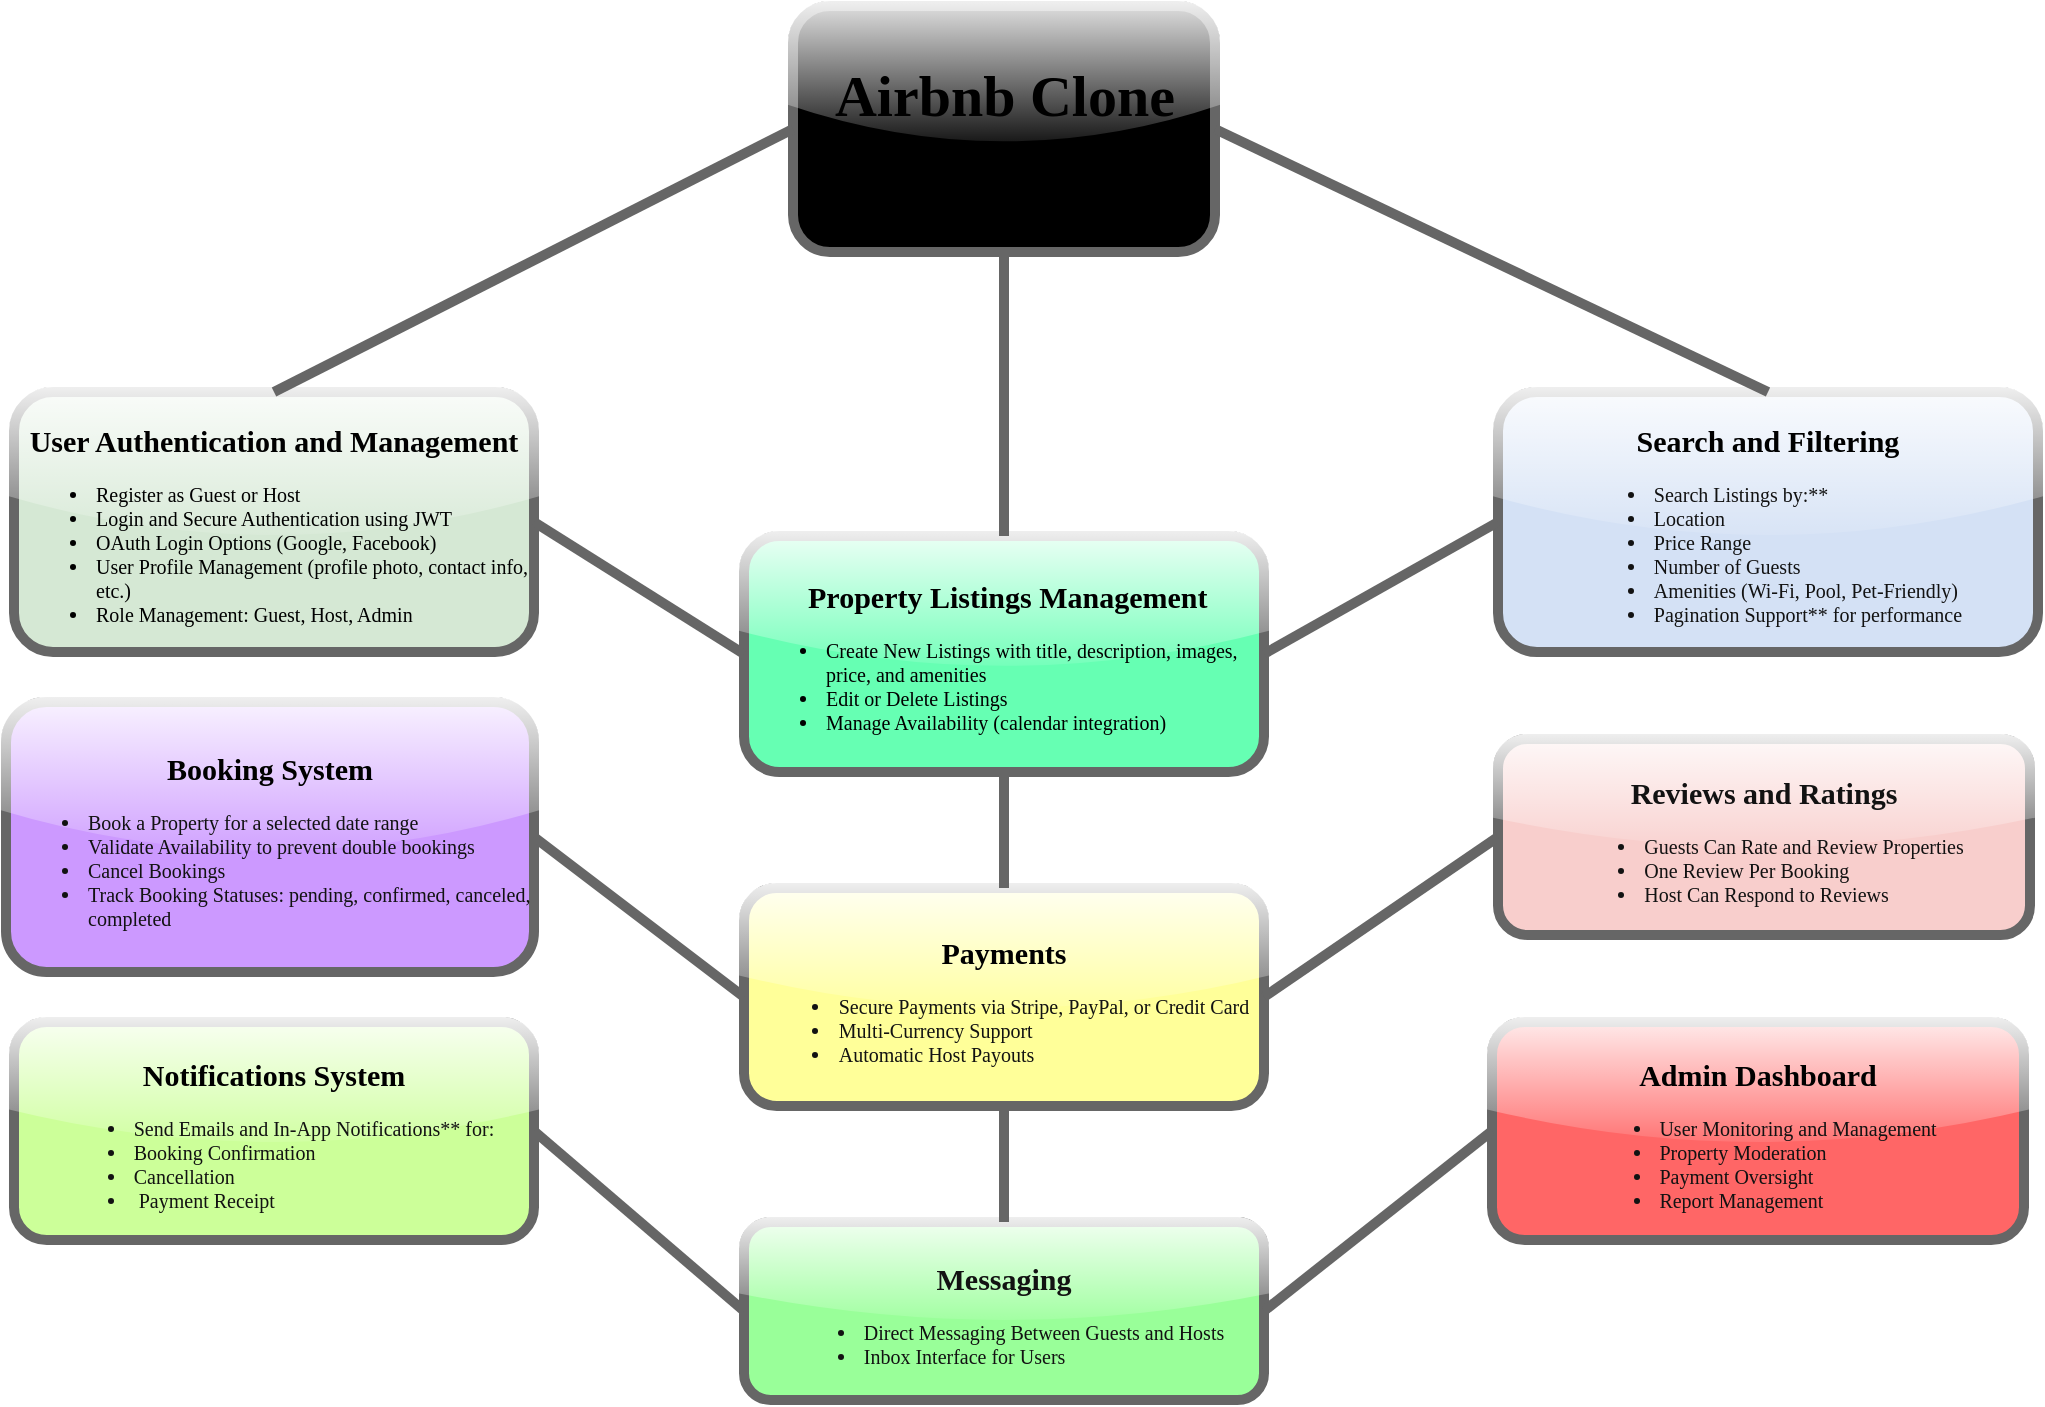 <mxfile version="27.0.9">
  <diagram id="j7REYBeZHctP9YtPF3Xa" name="Page-1">
    <mxGraphModel dx="1744" dy="1058" grid="0" gridSize="10" guides="1" tooltips="1" connect="1" arrows="1" fold="1" page="1" pageScale="1" pageWidth="1169" pageHeight="827" background="light-dark(#FFFFFF,#FFFFFF)" math="0" shadow="0">
      <root>
        <mxCell id="0" />
        <mxCell id="1" parent="0" />
        <mxCell id="2" value="&lt;h1&gt;&lt;font style=&quot;color: light-dark(rgb(0, 0, 0), rgb(0, 0, 0)); font-size: 29px;&quot;&gt;Airbnb Clone Backend&lt;/font&gt;&lt;/h1&gt;" style="rounded=1;whiteSpace=wrap;html=1;fillColor=light-dark(#FFFFFF,#F8CECC);fontColor=#333333;strokeColor=light-dark(#666666,#7EA6E0);glass=1;gradientColor=#7EA6E0;strokeWidth=5;fontFamily=Garamond;fontSize=10;" parent="1" vertex="1">
          <mxGeometry x="451.5" y="66" width="211" height="123" as="geometry" />
        </mxCell>
        <mxCell id="10" value="&lt;h2&gt;&lt;font style=&quot;color: light-dark(rgb(0, 0, 0), rgb(18, 18, 18));&quot;&gt;User Authentication and Management&lt;/font&gt;&lt;/h2&gt;&lt;div&gt;&lt;font style=&quot;color: light-dark(rgb(0, 0, 0), rgb(18, 18, 18));&quot;&gt;&lt;div&gt;&lt;ul&gt;&lt;li style=&quot;text-align: left;&quot;&gt;&lt;span style=&quot;background-color: transparent;&quot;&gt;Register as Guest or Host&lt;/span&gt;&lt;/li&gt;&lt;li style=&quot;text-align: left;&quot;&gt;&lt;span style=&quot;background-color: transparent;&quot;&gt;Login and Secure Authentication using JWT&lt;/span&gt;&lt;/li&gt;&lt;li style=&quot;text-align: left;&quot;&gt;&lt;span style=&quot;background-color: transparent;&quot;&gt;OAuth Login Options (Google, Facebook)&lt;/span&gt;&lt;/li&gt;&lt;li style=&quot;text-align: left;&quot;&gt;&lt;span style=&quot;background-color: transparent;&quot;&gt;User Profile Management (profile photo, contact info, etc.)&lt;/span&gt;&lt;/li&gt;&lt;li style=&quot;text-align: left;&quot;&gt;&lt;span style=&quot;background-color: transparent;&quot;&gt;Role Management: Guest, Host, Admin&lt;/span&gt;&lt;/li&gt;&lt;/ul&gt;&lt;/div&gt;&lt;/font&gt;&lt;/div&gt;" style="rounded=1;whiteSpace=wrap;html=1;fillColor=#D5E8D4;strokeColor=light-dark(#666666,#7EA6E0);strokeWidth=5;align=center;fontFamily=Garamond;fontColor=light-dark(#000000,#000000);glass=1;fontSize=10;" parent="1" vertex="1">
          <mxGeometry x="62" y="259" width="260" height="130" as="geometry" />
        </mxCell>
        <mxCell id="11" value="&lt;h2&gt;&lt;font style=&quot;color: light-dark(rgb(0, 0, 0), rgb(18, 18, 18));&quot;&gt;Search and Filtering&lt;/font&gt;&lt;/h2&gt;&lt;div&gt;&lt;font color=&quot;#121212&quot;&gt;&lt;div&gt;&lt;ul&gt;&lt;li style=&quot;text-align: left;&quot;&gt;Search Listings by:**&lt;/li&gt;&lt;li style=&quot;text-align: left;&quot;&gt;Location&lt;/li&gt;&lt;li style=&quot;text-align: left;&quot;&gt;Price Range&lt;/li&gt;&lt;li style=&quot;text-align: left;&quot;&gt;Number of Guests&lt;/li&gt;&lt;li style=&quot;text-align: left;&quot;&gt;Amenities (Wi-Fi, Pool, Pet-Friendly)&lt;/li&gt;&lt;li style=&quot;text-align: left;&quot;&gt;Pagination Support** for performance&lt;/li&gt;&lt;/ul&gt;&lt;/div&gt;&lt;/font&gt;&lt;/div&gt;" style="rounded=1;whiteSpace=wrap;html=1;fillColor=#D4E1F5;strokeColor=light-dark(#666666,#7EA6E0);strokeWidth=5;align=center;fontFamily=Garamond;fontColor=light-dark(#000000,#000000);glass=1;fontSize=10;" parent="1" vertex="1">
          <mxGeometry x="804" y="259" width="270" height="130" as="geometry" />
        </mxCell>
        <mxCell id="12" value="&lt;h2&gt;&lt;font style=&quot;color: light-dark(rgb(0, 0, 0), rgb(18, 18, 18));&quot;&gt;&amp;nbsp;Property Listings Management&lt;/font&gt;&lt;/h2&gt;&lt;div&gt;&lt;font style=&quot;color: light-dark(rgb(0, 0, 0), rgb(0, 0, 0));&quot;&gt;&lt;div&gt;&lt;ul&gt;&lt;li style=&quot;text-align: left;&quot;&gt;Create New Listings with title, description, images, price, and amenities&lt;/li&gt;&lt;li style=&quot;text-align: left;&quot;&gt;Edit or Delete Listings&lt;/li&gt;&lt;li style=&quot;text-align: left;&quot;&gt;Manage Availability (calendar integration)&lt;/li&gt;&lt;/ul&gt;&lt;/div&gt;&lt;/font&gt;&lt;/div&gt;" style="rounded=1;whiteSpace=wrap;html=1;fillColor=#66FFB3;strokeColor=light-dark(#666666,#7EA6E0);strokeWidth=5;align=center;fontFamily=Garamond;fontColor=light-dark(#000000,#000000);glass=1;fontSize=10;" parent="1" vertex="1">
          <mxGeometry x="427" y="331" width="260" height="118" as="geometry" />
        </mxCell>
        <mxCell id="26" value="&lt;h2&gt;&lt;font style=&quot;color: light-dark(rgb(0, 0, 0), rgb(18, 18, 18));&quot;&gt;Booking System&lt;/font&gt;&lt;/h2&gt;&lt;div&gt;&lt;font color=&quot;#121212&quot;&gt;&lt;div&gt;&lt;ul&gt;&lt;li style=&quot;text-align: left;&quot;&gt;Book a Property for a selected date range&lt;/li&gt;&lt;li style=&quot;text-align: left;&quot;&gt;Validate Availability to prevent double bookings&lt;/li&gt;&lt;li style=&quot;text-align: left;&quot;&gt;Cancel Bookings&lt;/li&gt;&lt;li style=&quot;text-align: left;&quot;&gt;Track Booking Statuses: pending, confirmed, canceled, completed&lt;/li&gt;&lt;/ul&gt;&lt;/div&gt;&lt;/font&gt;&lt;/div&gt;" style="rounded=1;whiteSpace=wrap;html=1;fillColor=#CC99FF;strokeColor=light-dark(#666666,#7EA6E0);strokeWidth=5;align=center;fontFamily=Garamond;fontColor=light-dark(#000000,#000000);glass=1;fontSize=10;" parent="1" vertex="1">
          <mxGeometry x="58" y="414" width="264" height="135" as="geometry" />
        </mxCell>
        <mxCell id="27" value="&lt;h2&gt;&lt;span style=&quot;background-color: transparent;&quot;&gt;&lt;font color=&quot;#121212&quot;&gt;Reviews and Ratings&lt;/font&gt;&lt;/span&gt;&lt;/h2&gt;&lt;div&gt;&lt;font color=&quot;#121212&quot;&gt;&lt;div&gt;&lt;ul&gt;&lt;li style=&quot;text-align: left;&quot;&gt;Guests Can Rate and Review Properties&lt;/li&gt;&lt;li style=&quot;text-align: left;&quot;&gt;One Review Per Booking&lt;/li&gt;&lt;li style=&quot;text-align: left;&quot;&gt;Host Can Respond to Reviews&lt;/li&gt;&lt;/ul&gt;&lt;/div&gt;&lt;/font&gt;&lt;/div&gt;" style="rounded=1;whiteSpace=wrap;html=1;fillColor=#F8CECC;strokeColor=light-dark(#666666,#7EA6E0);strokeWidth=5;align=center;fontFamily=Garamond;fontColor=light-dark(#000000,#000000);glass=1;shadow=0;fontSize=10;" parent="1" vertex="1">
          <mxGeometry x="804" y="432.5" width="266" height="98" as="geometry" />
        </mxCell>
        <mxCell id="28" value="&lt;h2&gt;&lt;font style=&quot;color: light-dark(rgb(0, 0, 0), rgb(18, 18, 18));&quot;&gt;Payments&lt;/font&gt;&lt;/h2&gt;&lt;div&gt;&lt;font color=&quot;#121212&quot;&gt;&lt;div&gt;&lt;ul&gt;&lt;li style=&quot;text-align: left;&quot;&gt;Secure Payments via Stripe, PayPal, or Credit Card&lt;/li&gt;&lt;li style=&quot;text-align: left;&quot;&gt;Multi-Currency Support&lt;/li&gt;&lt;li style=&quot;text-align: left;&quot;&gt;Automatic Host Payouts&lt;/li&gt;&lt;/ul&gt;&lt;/div&gt;&lt;/font&gt;&lt;/div&gt;" style="rounded=1;whiteSpace=wrap;html=1;fillColor=#FFFF99;strokeColor=light-dark(#666666,#7EA6E0);strokeWidth=5;align=center;fontFamily=Garamond;fontColor=light-dark(#000000,#000000);glass=1;fontSize=10;" parent="1" vertex="1">
          <mxGeometry x="427" y="507" width="260" height="109" as="geometry" />
        </mxCell>
        <mxCell id="32" value="&lt;h2&gt;&lt;font style=&quot;color: light-dark(rgb(0, 0, 0), rgb(18, 18, 18));&quot;&gt;Notifications System&lt;/font&gt;&lt;/h2&gt;&lt;div&gt;&lt;font color=&quot;#121212&quot;&gt;&lt;div&gt;&lt;ul&gt;&lt;li style=&quot;text-align: left;&quot;&gt;Send Emails and In-App Notifications** for:&lt;/li&gt;&lt;li style=&quot;text-align: left;&quot;&gt;Booking Confirmation&lt;/li&gt;&lt;li style=&quot;text-align: left;&quot;&gt;Cancellation&lt;/li&gt;&lt;li style=&quot;text-align: left;&quot;&gt;&amp;nbsp;Payment Receipt&lt;/li&gt;&lt;/ul&gt;&lt;/div&gt;&lt;/font&gt;&lt;/div&gt;" style="rounded=1;whiteSpace=wrap;html=1;fillColor=#CCFF99;strokeColor=light-dark(#666666,#7EA6E0);strokeWidth=5;align=center;fontFamily=Garamond;fontColor=light-dark(#000000,#000000);glass=1;fontSize=10;" parent="1" vertex="1">
          <mxGeometry x="62" y="574" width="260" height="109" as="geometry" />
        </mxCell>
        <mxCell id="33" value="&lt;h2&gt;&lt;font style=&quot;color: light-dark(rgb(0, 0, 0), rgb(18, 18, 18));&quot;&gt;Admin Dashboard&lt;/font&gt;&lt;/h2&gt;&lt;div&gt;&lt;font color=&quot;#121212&quot;&gt;&lt;div&gt;&lt;ul&gt;&lt;li style=&quot;text-align: left;&quot;&gt;User Monitoring and Management&lt;/li&gt;&lt;li style=&quot;text-align: left;&quot;&gt;Property Moderation&lt;/li&gt;&lt;li style=&quot;text-align: left;&quot;&gt;Payment Oversight&lt;/li&gt;&lt;li style=&quot;text-align: left;&quot;&gt;Report Management&lt;/li&gt;&lt;/ul&gt;&lt;/div&gt;&lt;/font&gt;&lt;/div&gt;" style="rounded=1;whiteSpace=wrap;html=1;fillColor=#FF6666;strokeColor=light-dark(#666666,#7EA6E0);strokeWidth=5;align=center;fontFamily=Garamond;fontColor=light-dark(#000000,#000000);glass=1;fontSize=10;" parent="1" vertex="1">
          <mxGeometry x="801" y="574" width="266" height="109" as="geometry" />
        </mxCell>
        <mxCell id="34" value="&lt;h2&gt;&lt;font color=&quot;#121212&quot;&gt;&lt;span&gt;Messaging&lt;/span&gt;&lt;/font&gt;&lt;/h2&gt;&lt;div&gt;&lt;font color=&quot;#121212&quot;&gt;&lt;div&gt;&lt;ul&gt;&lt;li style=&quot;text-align: left;&quot;&gt;Direct Messaging Between Guests and Hosts&lt;/li&gt;&lt;li style=&quot;text-align: left;&quot;&gt;Inbox Interface for Users&lt;/li&gt;&lt;/ul&gt;&lt;/div&gt;&lt;/font&gt;&lt;/div&gt;" style="rounded=1;whiteSpace=wrap;html=1;fillColor=#99FF99;strokeColor=light-dark(#666666,#7EA6E0);strokeWidth=5;align=center;fontFamily=Garamond;fontColor=light-dark(#000000,#000000);glass=1;fontSize=10;" parent="1" vertex="1">
          <mxGeometry x="427" y="674" width="260" height="89" as="geometry" />
        </mxCell>
        <mxCell id="j6plXj7H7f3FrBvuSdLP-36" value="" style="endArrow=none;html=1;rounded=0;entryX=0;entryY=0.5;entryDx=0;entryDy=0;exitX=1;exitY=0.5;exitDx=0;exitDy=0;strokeWidth=5;strokeColor=light-dark(#666666,#7EA6E0);fontFamily=Garamond;fontSize=10;flowAnimation=0;startArrow=none;startFill=0;" edge="1" parent="1" source="12" target="11">
          <mxGeometry width="50" height="50" relative="1" as="geometry">
            <mxPoint x="711" y="408" as="sourcePoint" />
            <mxPoint x="761" y="358" as="targetPoint" />
          </mxGeometry>
        </mxCell>
        <mxCell id="j6plXj7H7f3FrBvuSdLP-37" value="" style="endArrow=none;html=1;rounded=0;entryX=0;entryY=0.5;entryDx=0;entryDy=0;strokeWidth=5;strokeColor=light-dark(#666666,#7EA6E0);exitX=1;exitY=0.5;exitDx=0;exitDy=0;fontFamily=Garamond;fontSize=10;flowAnimation=0;startArrow=none;startFill=0;" edge="1" parent="1" source="34" target="33">
          <mxGeometry width="50" height="50" relative="1" as="geometry">
            <mxPoint x="687" y="689" as="sourcePoint" />
            <mxPoint x="804" y="623" as="targetPoint" />
          </mxGeometry>
        </mxCell>
        <mxCell id="j6plXj7H7f3FrBvuSdLP-38" value="" style="endArrow=none;html=1;rounded=0;entryX=0;entryY=0.5;entryDx=0;entryDy=0;exitX=1;exitY=0.5;exitDx=0;exitDy=0;strokeWidth=5;strokeColor=light-dark(#666666,#7EA6E0);fontFamily=Garamond;fontSize=10;flowAnimation=0;startArrow=none;startFill=0;" edge="1" parent="1" source="28" target="27">
          <mxGeometry width="50" height="50" relative="1" as="geometry">
            <mxPoint x="692" y="547" as="sourcePoint" />
            <mxPoint x="809" y="481" as="targetPoint" />
          </mxGeometry>
        </mxCell>
        <mxCell id="j6plXj7H7f3FrBvuSdLP-39" value="" style="endArrow=none;html=1;rounded=0;entryX=0;entryY=0.5;entryDx=0;entryDy=0;exitX=1;exitY=0.5;exitDx=0;exitDy=0;strokeWidth=5;strokeColor=light-dark(#666666,#7EA6E0);fontFamily=Garamond;fontSize=10;flowAnimation=0;startArrow=none;startFill=0;" edge="1" parent="1" source="10" target="12">
          <mxGeometry width="50" height="50" relative="1" as="geometry">
            <mxPoint x="334" y="349" as="sourcePoint" />
            <mxPoint x="451" y="283" as="targetPoint" />
          </mxGeometry>
        </mxCell>
        <mxCell id="j6plXj7H7f3FrBvuSdLP-40" value="" style="endArrow=none;html=1;rounded=0;exitX=1;exitY=0.5;exitDx=0;exitDy=0;strokeWidth=5;strokeColor=light-dark(#666666,#7EA6E0);entryX=0;entryY=0.5;entryDx=0;entryDy=0;fontFamily=Garamond;fontSize=10;flowAnimation=0;startArrow=none;startFill=0;" edge="1" parent="1" source="32" target="34">
          <mxGeometry width="50" height="50" relative="1" as="geometry">
            <mxPoint x="324" y="629" as="sourcePoint" />
            <mxPoint x="429" y="695" as="targetPoint" />
          </mxGeometry>
        </mxCell>
        <mxCell id="j6plXj7H7f3FrBvuSdLP-41" value="" style="endArrow=none;html=1;rounded=0;entryX=0;entryY=0.5;entryDx=0;entryDy=0;exitX=1;exitY=0.5;exitDx=0;exitDy=0;strokeWidth=5;strokeColor=light-dark(#666666,#7EA6E0);fontFamily=Garamond;fontSize=10;flowAnimation=0;startArrow=none;startFill=0;" edge="1" parent="1" source="26" target="28">
          <mxGeometry width="50" height="50" relative="1" as="geometry">
            <mxPoint x="322" y="476" as="sourcePoint" />
            <mxPoint x="427" y="542" as="targetPoint" />
          </mxGeometry>
        </mxCell>
        <mxCell id="j6plXj7H7f3FrBvuSdLP-44" value="" style="endArrow=none;html=1;rounded=0;entryX=0.5;entryY=1;entryDx=0;entryDy=0;exitX=0.5;exitY=0;exitDx=0;exitDy=0;strokeWidth=5;strokeColor=light-dark(#666666,#7EA6E0);fontFamily=Garamond;fontSize=10;flowAnimation=0;startArrow=none;startFill=0;" edge="1" parent="1" source="12" target="2">
          <mxGeometry width="50" height="50" relative="1" as="geometry">
            <mxPoint x="535" y="276" as="sourcePoint" />
            <mxPoint x="585" y="226" as="targetPoint" />
          </mxGeometry>
        </mxCell>
        <mxCell id="j6plXj7H7f3FrBvuSdLP-45" value="" style="endArrow=none;html=1;rounded=0;strokeWidth=5;strokeColor=light-dark(#666666,#7EA6E0);entryX=0;entryY=0.5;entryDx=0;entryDy=0;exitX=0.5;exitY=0;exitDx=0;exitDy=0;fontFamily=Garamond;fontSize=10;flowAnimation=0;startArrow=none;startFill=0;" edge="1" parent="1" source="10" target="2">
          <mxGeometry width="50" height="50" relative="1" as="geometry">
            <mxPoint x="290" y="220" as="sourcePoint" />
            <mxPoint x="340" y="170" as="targetPoint" />
          </mxGeometry>
        </mxCell>
        <mxCell id="j6plXj7H7f3FrBvuSdLP-46" value="" style="endArrow=none;html=1;rounded=0;exitX=1;exitY=0.5;exitDx=0;exitDy=0;entryX=0.5;entryY=0;entryDx=0;entryDy=0;strokeColor=light-dark(#666666,#7EA6E0);strokeWidth=5;fontFamily=Garamond;fontSize=10;flowAnimation=0;startArrow=none;startFill=0;" edge="1" parent="1" source="2" target="11">
          <mxGeometry width="50" height="50" relative="1" as="geometry">
            <mxPoint x="801" y="172" as="sourcePoint" />
            <mxPoint x="851" y="122" as="targetPoint" />
          </mxGeometry>
        </mxCell>
        <mxCell id="j6plXj7H7f3FrBvuSdLP-49" value="" style="endArrow=none;html=1;rounded=0;exitX=0.5;exitY=0;exitDx=0;exitDy=0;entryX=0.5;entryY=1;entryDx=0;entryDy=0;strokeWidth=5;strokeColor=light-dark(#666666,#7EA6E0);fontFamily=Garamond;fontSize=10;flowAnimation=0;startArrow=none;startFill=0;" edge="1" parent="1" source="34" target="28">
          <mxGeometry width="50" height="50" relative="1" as="geometry">
            <mxPoint x="567" y="629" as="sourcePoint" />
            <mxPoint x="567" y="591" as="targetPoint" />
          </mxGeometry>
        </mxCell>
        <mxCell id="j6plXj7H7f3FrBvuSdLP-50" value="" style="endArrow=none;html=1;rounded=0;entryX=0.5;entryY=1;entryDx=0;entryDy=0;strokeWidth=5;strokeColor=light-dark(#666666,#7EA6E0);fontFamily=Garamond;fontSize=10;flowAnimation=0;startArrow=none;startFill=0;exitX=0.5;exitY=0;exitDx=0;exitDy=0;" edge="1" parent="1" source="28" target="12">
          <mxGeometry width="50" height="50" relative="1" as="geometry">
            <mxPoint x="562" y="514" as="sourcePoint" />
            <mxPoint x="554" y="456" as="targetPoint" />
          </mxGeometry>
        </mxCell>
      </root>
    </mxGraphModel>
  </diagram>
</mxfile>
